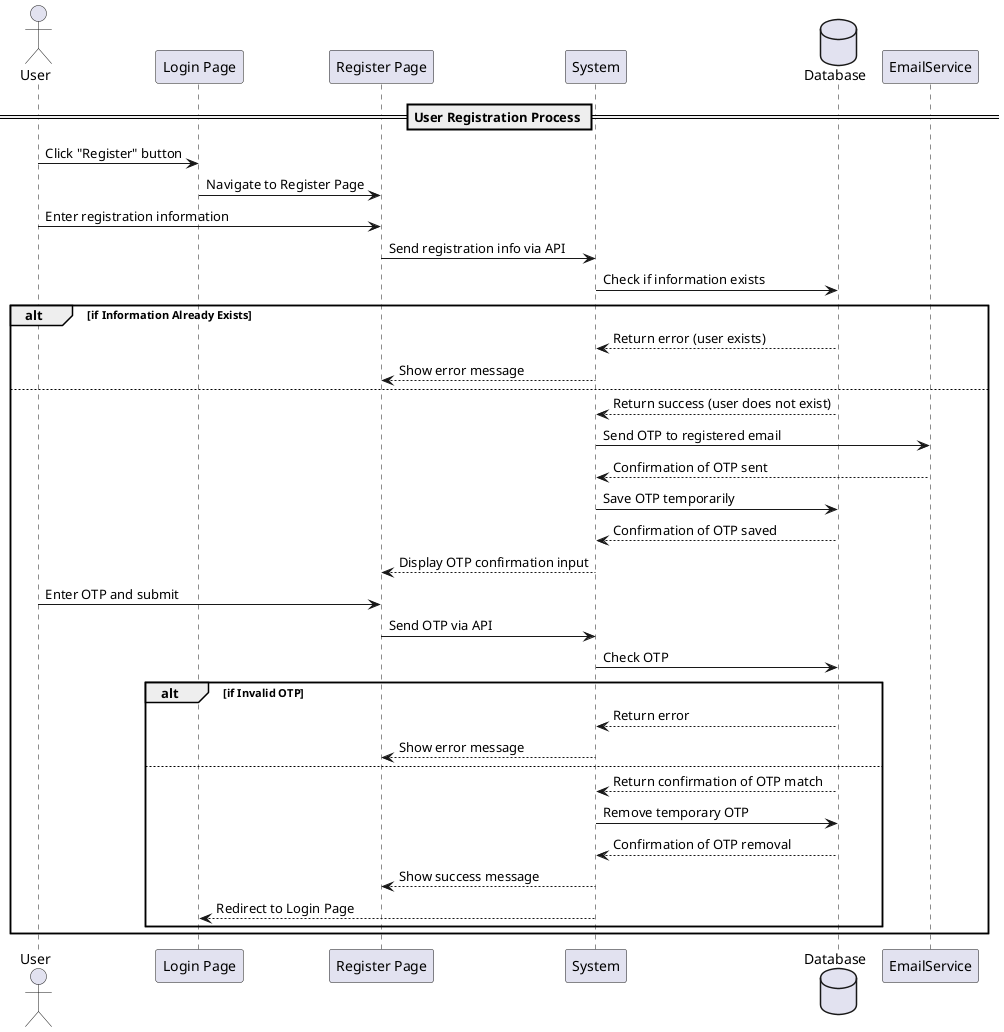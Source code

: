 @startuml
actor User
participant "Login Page" as LoginPage
participant "Register Page" as RegisterPage
participant System
database Database
participant EmailService

== User Registration Process ==
User -> LoginPage : Click "Register" button
LoginPage -> RegisterPage : Navigate to Register Page
User -> RegisterPage : Enter registration information
RegisterPage -> System : Send registration info via API
System -> Database : Check if information exists
alt if Information Already Exists
    Database --> System : Return error (user exists)
    System --> RegisterPage : Show error message
else
    Database --> System : Return success (user does not exist)
    System -> EmailService : Send OTP to registered email
    EmailService --> System : Confirmation of OTP sent
    System -> Database : Save OTP temporarily
    Database --> System : Confirmation of OTP saved
    System --> RegisterPage : Display OTP confirmation input
    User -> RegisterPage : Enter OTP and submit
    RegisterPage -> System : Send OTP via API
    System -> Database : Check OTP
    alt if Invalid OTP
        Database --> System : Return error
        System --> RegisterPage : Show error message
    else
        Database --> System : Return confirmation of OTP match
        System -> Database : Remove temporary OTP
        Database --> System : Confirmation of OTP removal
        System --> RegisterPage : Show success message
        System --> LoginPage : Redirect to Login Page
    end
end

@enduml